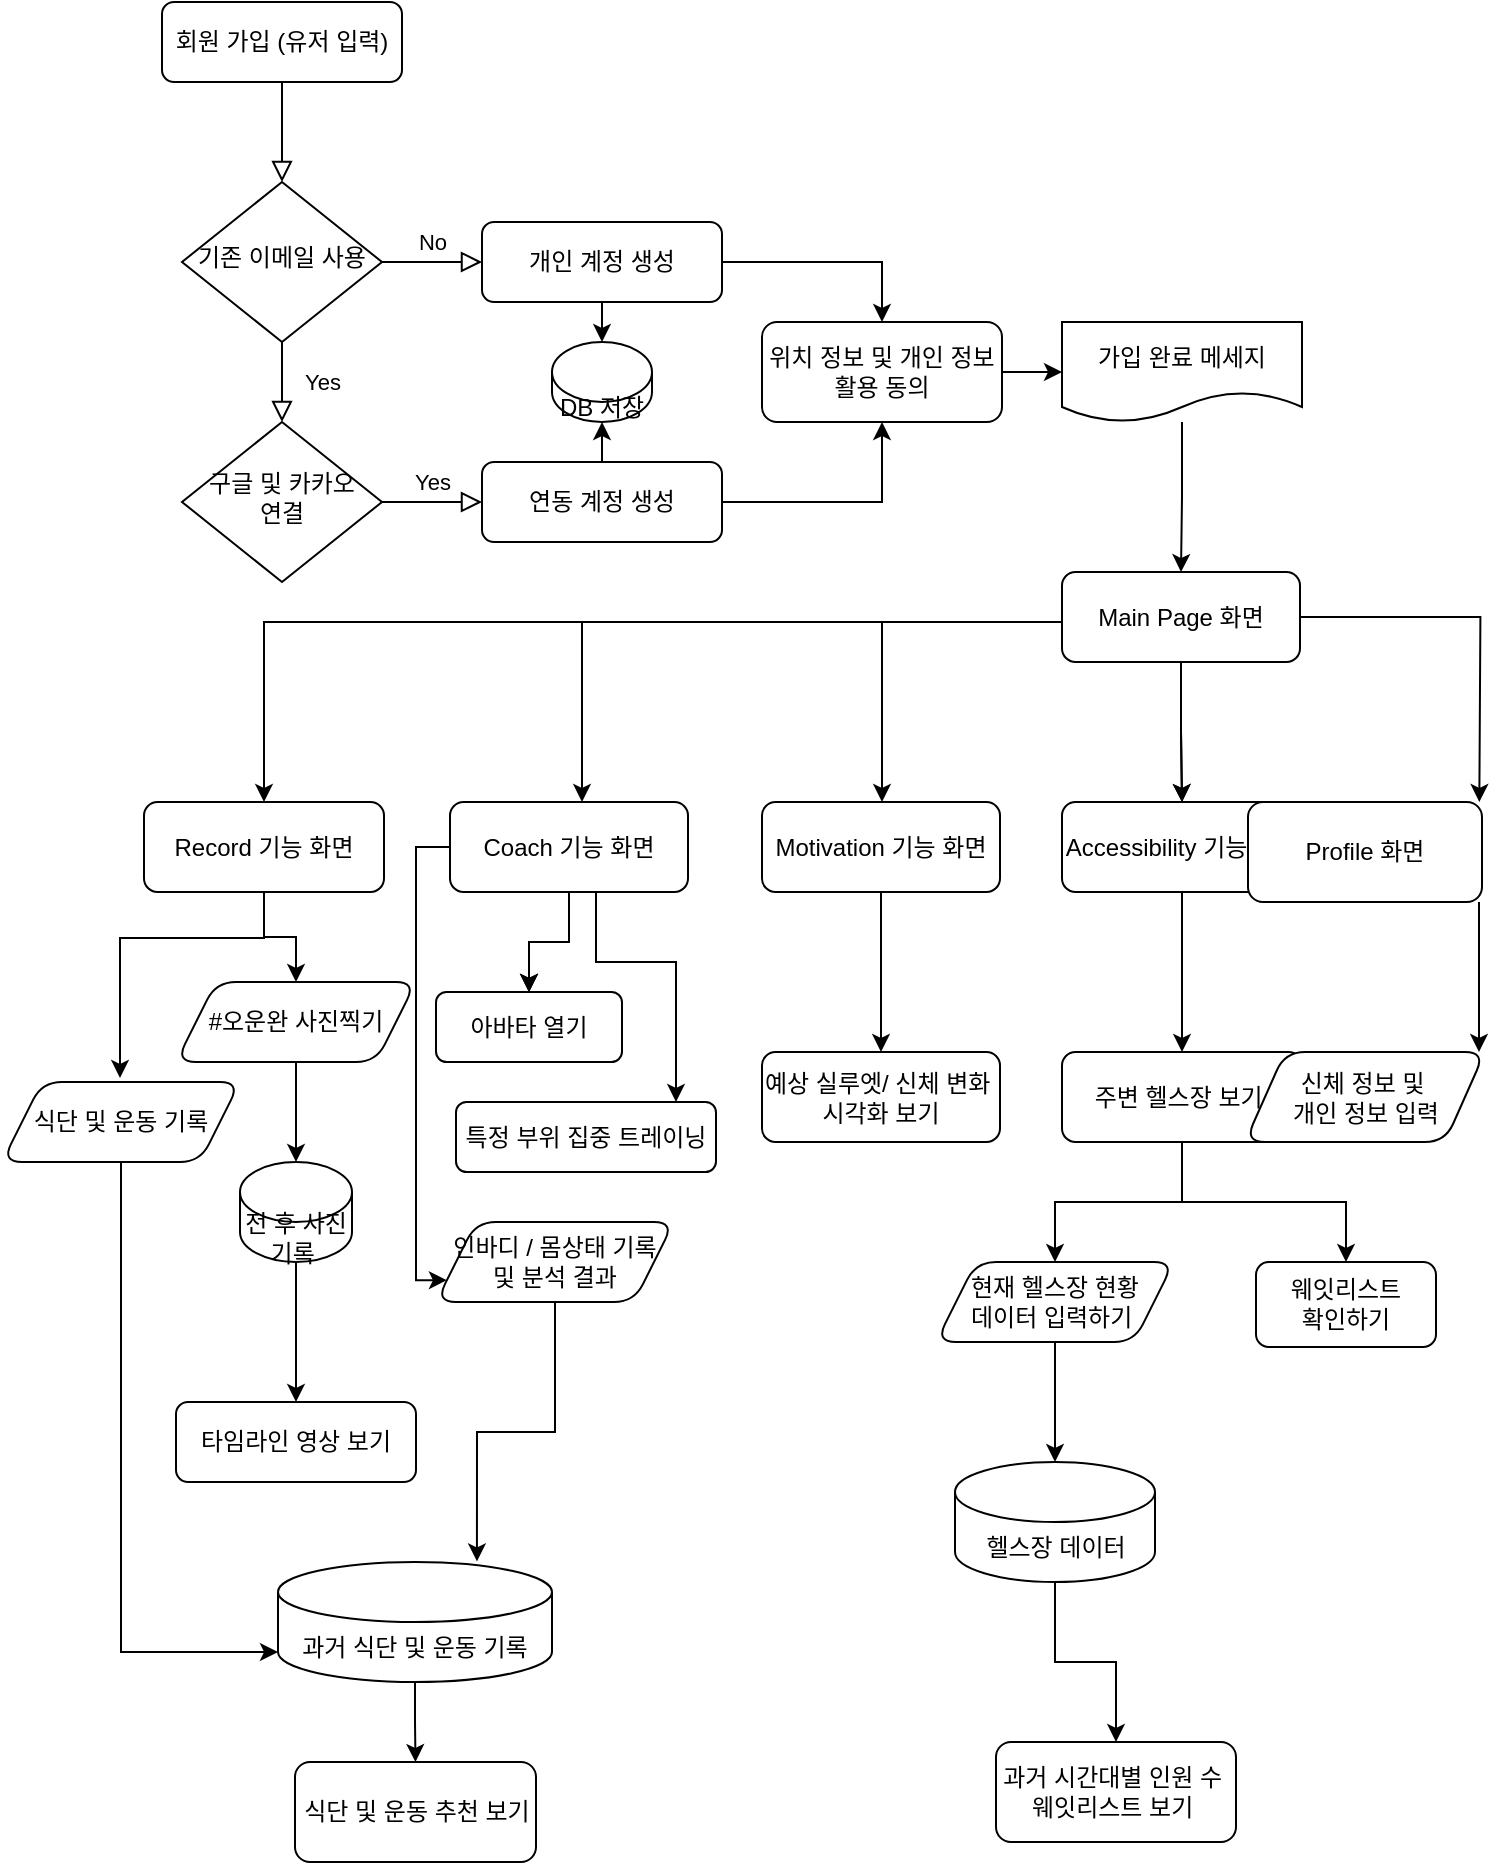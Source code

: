 <mxfile version="20.4.0" type="device"><diagram id="C5RBs43oDa-KdzZeNtuy" name="Page-1"><mxGraphModel dx="2283" dy="1680" grid="1" gridSize="10" guides="1" tooltips="1" connect="1" arrows="1" fold="1" page="1" pageScale="1" pageWidth="827" pageHeight="1169" math="0" shadow="0"><root><mxCell id="WIyWlLk6GJQsqaUBKTNV-0"/><mxCell id="WIyWlLk6GJQsqaUBKTNV-1" parent="WIyWlLk6GJQsqaUBKTNV-0"/><mxCell id="WIyWlLk6GJQsqaUBKTNV-2" value="" style="rounded=0;html=1;jettySize=auto;orthogonalLoop=1;fontSize=11;endArrow=block;endFill=0;endSize=8;strokeWidth=1;shadow=0;labelBackgroundColor=none;edgeStyle=orthogonalEdgeStyle;" parent="WIyWlLk6GJQsqaUBKTNV-1" source="WIyWlLk6GJQsqaUBKTNV-3" target="WIyWlLk6GJQsqaUBKTNV-6" edge="1"><mxGeometry relative="1" as="geometry"/></mxCell><mxCell id="WIyWlLk6GJQsqaUBKTNV-3" value="회원 가입 (유저 입력)" style="rounded=1;whiteSpace=wrap;html=1;fontSize=12;glass=0;strokeWidth=1;shadow=0;" parent="WIyWlLk6GJQsqaUBKTNV-1" vertex="1"><mxGeometry x="100" y="80" width="120" height="40" as="geometry"/></mxCell><mxCell id="WIyWlLk6GJQsqaUBKTNV-4" value="Yes" style="rounded=0;html=1;jettySize=auto;orthogonalLoop=1;fontSize=11;endArrow=block;endFill=0;endSize=8;strokeWidth=1;shadow=0;labelBackgroundColor=none;edgeStyle=orthogonalEdgeStyle;" parent="WIyWlLk6GJQsqaUBKTNV-1" source="WIyWlLk6GJQsqaUBKTNV-6" target="WIyWlLk6GJQsqaUBKTNV-10" edge="1"><mxGeometry y="20" relative="1" as="geometry"><mxPoint as="offset"/></mxGeometry></mxCell><mxCell id="WIyWlLk6GJQsqaUBKTNV-5" value="No" style="edgeStyle=orthogonalEdgeStyle;rounded=0;html=1;jettySize=auto;orthogonalLoop=1;fontSize=11;endArrow=block;endFill=0;endSize=8;strokeWidth=1;shadow=0;labelBackgroundColor=none;" parent="WIyWlLk6GJQsqaUBKTNV-1" source="WIyWlLk6GJQsqaUBKTNV-6" target="WIyWlLk6GJQsqaUBKTNV-7" edge="1"><mxGeometry y="10" relative="1" as="geometry"><mxPoint as="offset"/></mxGeometry></mxCell><mxCell id="WIyWlLk6GJQsqaUBKTNV-6" value="기존 이메일 사용" style="rhombus;whiteSpace=wrap;html=1;shadow=0;fontFamily=Helvetica;fontSize=12;align=center;strokeWidth=1;spacing=6;spacingTop=-4;" parent="WIyWlLk6GJQsqaUBKTNV-1" vertex="1"><mxGeometry x="110" y="170" width="100" height="80" as="geometry"/></mxCell><mxCell id="2ipsF8njCh2VJIFsR3BZ-0" value="" style="edgeStyle=orthogonalEdgeStyle;rounded=0;orthogonalLoop=1;jettySize=auto;html=1;" edge="1" parent="WIyWlLk6GJQsqaUBKTNV-1" source="WIyWlLk6GJQsqaUBKTNV-7"><mxGeometry relative="1" as="geometry"><mxPoint x="320" y="250" as="targetPoint"/></mxGeometry></mxCell><mxCell id="2ipsF8njCh2VJIFsR3BZ-15" value="" style="edgeStyle=orthogonalEdgeStyle;rounded=0;orthogonalLoop=1;jettySize=auto;html=1;" edge="1" parent="WIyWlLk6GJQsqaUBKTNV-1" source="WIyWlLk6GJQsqaUBKTNV-7" target="2ipsF8njCh2VJIFsR3BZ-14"><mxGeometry relative="1" as="geometry"/></mxCell><mxCell id="WIyWlLk6GJQsqaUBKTNV-7" value="개인 계정 생성" style="rounded=1;whiteSpace=wrap;html=1;fontSize=12;glass=0;strokeWidth=1;shadow=0;" parent="WIyWlLk6GJQsqaUBKTNV-1" vertex="1"><mxGeometry x="260" y="190" width="120" height="40" as="geometry"/></mxCell><mxCell id="WIyWlLk6GJQsqaUBKTNV-9" value="Yes" style="edgeStyle=orthogonalEdgeStyle;rounded=0;html=1;jettySize=auto;orthogonalLoop=1;fontSize=11;endArrow=block;endFill=0;endSize=8;strokeWidth=1;shadow=0;labelBackgroundColor=none;" parent="WIyWlLk6GJQsqaUBKTNV-1" source="WIyWlLk6GJQsqaUBKTNV-10" target="WIyWlLk6GJQsqaUBKTNV-12" edge="1"><mxGeometry y="10" relative="1" as="geometry"><mxPoint as="offset"/></mxGeometry></mxCell><mxCell id="WIyWlLk6GJQsqaUBKTNV-10" value="구글 및 카카오&lt;br&gt;연결" style="rhombus;whiteSpace=wrap;html=1;shadow=0;fontFamily=Helvetica;fontSize=12;align=center;strokeWidth=1;spacing=6;spacingTop=-4;" parent="WIyWlLk6GJQsqaUBKTNV-1" vertex="1"><mxGeometry x="110" y="290" width="100" height="80" as="geometry"/></mxCell><mxCell id="2ipsF8njCh2VJIFsR3BZ-1" value="" style="edgeStyle=orthogonalEdgeStyle;rounded=0;orthogonalLoop=1;jettySize=auto;html=1;" edge="1" parent="WIyWlLk6GJQsqaUBKTNV-1" source="WIyWlLk6GJQsqaUBKTNV-12" target="2ipsF8njCh2VJIFsR3BZ-2"><mxGeometry relative="1" as="geometry"><mxPoint x="320" y="280" as="targetPoint"/><Array as="points"><mxPoint x="320" y="270"/><mxPoint x="320" y="270"/></Array></mxGeometry></mxCell><mxCell id="2ipsF8njCh2VJIFsR3BZ-16" style="edgeStyle=orthogonalEdgeStyle;rounded=0;orthogonalLoop=1;jettySize=auto;html=1;entryX=0.5;entryY=1;entryDx=0;entryDy=0;" edge="1" parent="WIyWlLk6GJQsqaUBKTNV-1" source="WIyWlLk6GJQsqaUBKTNV-12" target="2ipsF8njCh2VJIFsR3BZ-14"><mxGeometry relative="1" as="geometry"/></mxCell><mxCell id="WIyWlLk6GJQsqaUBKTNV-12" value="연동 계정 생성" style="rounded=1;whiteSpace=wrap;html=1;fontSize=12;glass=0;strokeWidth=1;shadow=0;" parent="WIyWlLk6GJQsqaUBKTNV-1" vertex="1"><mxGeometry x="260" y="310" width="120" height="40" as="geometry"/></mxCell><mxCell id="2ipsF8njCh2VJIFsR3BZ-2" value="DB 저장" style="shape=cylinder3;whiteSpace=wrap;html=1;boundedLbl=1;backgroundOutline=1;size=15;" vertex="1" parent="WIyWlLk6GJQsqaUBKTNV-1"><mxGeometry x="295" y="250" width="50" height="40" as="geometry"/></mxCell><mxCell id="2ipsF8njCh2VJIFsR3BZ-18" value="" style="edgeStyle=orthogonalEdgeStyle;rounded=0;orthogonalLoop=1;jettySize=auto;html=1;" edge="1" parent="WIyWlLk6GJQsqaUBKTNV-1" source="2ipsF8njCh2VJIFsR3BZ-14" target="2ipsF8njCh2VJIFsR3BZ-17"><mxGeometry relative="1" as="geometry"/></mxCell><mxCell id="2ipsF8njCh2VJIFsR3BZ-14" value="위치 정보 및 개인 정보 활용 동의" style="rounded=1;whiteSpace=wrap;html=1;" vertex="1" parent="WIyWlLk6GJQsqaUBKTNV-1"><mxGeometry x="400" y="240" width="120" height="50" as="geometry"/></mxCell><mxCell id="2ipsF8njCh2VJIFsR3BZ-20" value="" style="edgeStyle=orthogonalEdgeStyle;rounded=0;orthogonalLoop=1;jettySize=auto;html=1;" edge="1" parent="WIyWlLk6GJQsqaUBKTNV-1" source="2ipsF8njCh2VJIFsR3BZ-17" target="2ipsF8njCh2VJIFsR3BZ-19"><mxGeometry relative="1" as="geometry"/></mxCell><mxCell id="2ipsF8njCh2VJIFsR3BZ-17" value="가입 완료 메세지" style="shape=document;whiteSpace=wrap;html=1;boundedLbl=1;" vertex="1" parent="WIyWlLk6GJQsqaUBKTNV-1"><mxGeometry x="550" y="240" width="120" height="50" as="geometry"/></mxCell><mxCell id="2ipsF8njCh2VJIFsR3BZ-22" value="" style="edgeStyle=orthogonalEdgeStyle;rounded=0;orthogonalLoop=1;jettySize=auto;html=1;" edge="1" parent="WIyWlLk6GJQsqaUBKTNV-1" source="2ipsF8njCh2VJIFsR3BZ-19" target="2ipsF8njCh2VJIFsR3BZ-21"><mxGeometry relative="1" as="geometry"/></mxCell><mxCell id="2ipsF8njCh2VJIFsR3BZ-24" value="" style="edgeStyle=orthogonalEdgeStyle;rounded=0;orthogonalLoop=1;jettySize=auto;html=1;" edge="1" parent="WIyWlLk6GJQsqaUBKTNV-1" source="2ipsF8njCh2VJIFsR3BZ-19" target="2ipsF8njCh2VJIFsR3BZ-23"><mxGeometry relative="1" as="geometry"><Array as="points"><mxPoint x="151" y="390"/></Array></mxGeometry></mxCell><mxCell id="2ipsF8njCh2VJIFsR3BZ-26" value="" style="edgeStyle=orthogonalEdgeStyle;rounded=0;orthogonalLoop=1;jettySize=auto;html=1;" edge="1" parent="WIyWlLk6GJQsqaUBKTNV-1" source="2ipsF8njCh2VJIFsR3BZ-19"><mxGeometry relative="1" as="geometry"><mxPoint x="758.667" y="480" as="targetPoint"/></mxGeometry></mxCell><mxCell id="2ipsF8njCh2VJIFsR3BZ-29" value="" style="edgeStyle=orthogonalEdgeStyle;rounded=0;orthogonalLoop=1;jettySize=auto;html=1;" edge="1" parent="WIyWlLk6GJQsqaUBKTNV-1" source="2ipsF8njCh2VJIFsR3BZ-19" target="2ipsF8njCh2VJIFsR3BZ-21"><mxGeometry relative="1" as="geometry"/></mxCell><mxCell id="2ipsF8njCh2VJIFsR3BZ-31" value="" style="edgeStyle=orthogonalEdgeStyle;rounded=0;orthogonalLoop=1;jettySize=auto;html=1;" edge="1" parent="WIyWlLk6GJQsqaUBKTNV-1" source="2ipsF8njCh2VJIFsR3BZ-19" target="2ipsF8njCh2VJIFsR3BZ-30"><mxGeometry relative="1" as="geometry"><Array as="points"><mxPoint x="310" y="390"/></Array></mxGeometry></mxCell><mxCell id="2ipsF8njCh2VJIFsR3BZ-35" value="" style="edgeStyle=orthogonalEdgeStyle;rounded=0;orthogonalLoop=1;jettySize=auto;html=1;" edge="1" parent="WIyWlLk6GJQsqaUBKTNV-1" source="2ipsF8njCh2VJIFsR3BZ-19" target="2ipsF8njCh2VJIFsR3BZ-34"><mxGeometry relative="1" as="geometry"><Array as="points"><mxPoint x="460" y="390"/></Array></mxGeometry></mxCell><mxCell id="2ipsF8njCh2VJIFsR3BZ-19" value="Main Page 화면" style="rounded=1;whiteSpace=wrap;html=1;" vertex="1" parent="WIyWlLk6GJQsqaUBKTNV-1"><mxGeometry x="550" y="365" width="119" height="45" as="geometry"/></mxCell><mxCell id="2ipsF8njCh2VJIFsR3BZ-70" value="" style="edgeStyle=orthogonalEdgeStyle;rounded=0;orthogonalLoop=1;jettySize=auto;html=1;" edge="1" parent="WIyWlLk6GJQsqaUBKTNV-1" source="2ipsF8njCh2VJIFsR3BZ-21" target="2ipsF8njCh2VJIFsR3BZ-69"><mxGeometry relative="1" as="geometry"/></mxCell><mxCell id="2ipsF8njCh2VJIFsR3BZ-21" value="Accessibility 기능 화면" style="rounded=1;whiteSpace=wrap;html=1;" vertex="1" parent="WIyWlLk6GJQsqaUBKTNV-1"><mxGeometry x="550" y="480" width="120" height="45" as="geometry"/></mxCell><mxCell id="2ipsF8njCh2VJIFsR3BZ-48" value="" style="edgeStyle=orthogonalEdgeStyle;rounded=0;orthogonalLoop=1;jettySize=auto;html=1;" edge="1" parent="WIyWlLk6GJQsqaUBKTNV-1" source="2ipsF8njCh2VJIFsR3BZ-23" target="2ipsF8njCh2VJIFsR3BZ-47"><mxGeometry relative="1" as="geometry"/></mxCell><mxCell id="2ipsF8njCh2VJIFsR3BZ-91" value="" style="edgeStyle=orthogonalEdgeStyle;rounded=0;orthogonalLoop=1;jettySize=auto;html=1;" edge="1" parent="WIyWlLk6GJQsqaUBKTNV-1"><mxGeometry relative="1" as="geometry"><mxPoint x="151.0" y="523" as="sourcePoint"/><mxPoint x="79" y="618" as="targetPoint"/><Array as="points"><mxPoint x="151" y="548"/><mxPoint x="79" y="548"/></Array></mxGeometry></mxCell><mxCell id="2ipsF8njCh2VJIFsR3BZ-23" value="Record 기능 화면" style="rounded=1;whiteSpace=wrap;html=1;" vertex="1" parent="WIyWlLk6GJQsqaUBKTNV-1"><mxGeometry x="91" y="480" width="120" height="45" as="geometry"/></mxCell><mxCell id="2ipsF8njCh2VJIFsR3BZ-84" value="" style="edgeStyle=orthogonalEdgeStyle;rounded=0;orthogonalLoop=1;jettySize=auto;html=1;" edge="1" parent="WIyWlLk6GJQsqaUBKTNV-1"><mxGeometry relative="1" as="geometry"><mxPoint x="758.5" y="530" as="sourcePoint"/><mxPoint x="758.5" y="605" as="targetPoint"/></mxGeometry></mxCell><mxCell id="2ipsF8njCh2VJIFsR3BZ-25" value="Profile 화면" style="rounded=1;whiteSpace=wrap;html=1;" vertex="1" parent="WIyWlLk6GJQsqaUBKTNV-1"><mxGeometry x="643" y="480" width="117" height="50" as="geometry"/></mxCell><mxCell id="2ipsF8njCh2VJIFsR3BZ-57" value="" style="edgeStyle=orthogonalEdgeStyle;rounded=0;orthogonalLoop=1;jettySize=auto;html=1;" edge="1" parent="WIyWlLk6GJQsqaUBKTNV-1" source="2ipsF8njCh2VJIFsR3BZ-30" target="2ipsF8njCh2VJIFsR3BZ-56"><mxGeometry relative="1" as="geometry"/></mxCell><mxCell id="2ipsF8njCh2VJIFsR3BZ-58" value="" style="edgeStyle=orthogonalEdgeStyle;rounded=0;orthogonalLoop=1;jettySize=auto;html=1;" edge="1" parent="WIyWlLk6GJQsqaUBKTNV-1" source="2ipsF8njCh2VJIFsR3BZ-30" target="2ipsF8njCh2VJIFsR3BZ-56"><mxGeometry relative="1" as="geometry"/></mxCell><mxCell id="2ipsF8njCh2VJIFsR3BZ-59" value="" style="edgeStyle=orthogonalEdgeStyle;rounded=0;orthogonalLoop=1;jettySize=auto;html=1;" edge="1" parent="WIyWlLk6GJQsqaUBKTNV-1" source="2ipsF8njCh2VJIFsR3BZ-30" target="2ipsF8njCh2VJIFsR3BZ-56"><mxGeometry relative="1" as="geometry"/></mxCell><mxCell id="2ipsF8njCh2VJIFsR3BZ-61" value="" style="edgeStyle=orthogonalEdgeStyle;rounded=0;orthogonalLoop=1;jettySize=auto;html=1;" edge="1" parent="WIyWlLk6GJQsqaUBKTNV-1" source="2ipsF8njCh2VJIFsR3BZ-30" target="2ipsF8njCh2VJIFsR3BZ-60"><mxGeometry relative="1" as="geometry"><Array as="points"><mxPoint x="317" y="560"/><mxPoint x="357" y="560"/></Array></mxGeometry></mxCell><mxCell id="2ipsF8njCh2VJIFsR3BZ-64" value="" style="edgeStyle=orthogonalEdgeStyle;rounded=0;orthogonalLoop=1;jettySize=auto;html=1;entryX=0;entryY=0.75;entryDx=0;entryDy=0;" edge="1" parent="WIyWlLk6GJQsqaUBKTNV-1" source="2ipsF8njCh2VJIFsR3BZ-30" target="2ipsF8njCh2VJIFsR3BZ-62"><mxGeometry relative="1" as="geometry"><mxPoint x="237" y="720" as="targetPoint"/><Array as="points"><mxPoint x="227" y="503"/><mxPoint x="227" y="719"/></Array></mxGeometry></mxCell><mxCell id="2ipsF8njCh2VJIFsR3BZ-30" value="Coach 기능 화면" style="rounded=1;whiteSpace=wrap;html=1;" vertex="1" parent="WIyWlLk6GJQsqaUBKTNV-1"><mxGeometry x="244" y="480" width="119" height="45" as="geometry"/></mxCell><mxCell id="2ipsF8njCh2VJIFsR3BZ-68" value="" style="edgeStyle=orthogonalEdgeStyle;rounded=0;orthogonalLoop=1;jettySize=auto;html=1;" edge="1" parent="WIyWlLk6GJQsqaUBKTNV-1" source="2ipsF8njCh2VJIFsR3BZ-34" target="2ipsF8njCh2VJIFsR3BZ-67"><mxGeometry relative="1" as="geometry"/></mxCell><mxCell id="2ipsF8njCh2VJIFsR3BZ-34" value="Motivation 기능 화면" style="rounded=1;whiteSpace=wrap;html=1;" vertex="1" parent="WIyWlLk6GJQsqaUBKTNV-1"><mxGeometry x="400" y="480" width="119" height="45" as="geometry"/></mxCell><mxCell id="2ipsF8njCh2VJIFsR3BZ-43" style="edgeStyle=orthogonalEdgeStyle;rounded=0;orthogonalLoop=1;jettySize=auto;html=1;exitX=0.5;exitY=1;exitDx=0;exitDy=0;" edge="1" parent="WIyWlLk6GJQsqaUBKTNV-1"><mxGeometry relative="1" as="geometry"><mxPoint x="758.5" y="530" as="sourcePoint"/><mxPoint x="758.5" y="530" as="targetPoint"/></mxGeometry></mxCell><mxCell id="2ipsF8njCh2VJIFsR3BZ-89" value="" style="edgeStyle=orthogonalEdgeStyle;rounded=0;orthogonalLoop=1;jettySize=auto;html=1;" edge="1" parent="WIyWlLk6GJQsqaUBKTNV-1" source="2ipsF8njCh2VJIFsR3BZ-47" target="2ipsF8njCh2VJIFsR3BZ-85"><mxGeometry relative="1" as="geometry"/></mxCell><mxCell id="2ipsF8njCh2VJIFsR3BZ-47" value="#오운완 사진찍기" style="shape=parallelogram;perimeter=parallelogramPerimeter;whiteSpace=wrap;html=1;fixedSize=1;rounded=1;" vertex="1" parent="WIyWlLk6GJQsqaUBKTNV-1"><mxGeometry x="107" y="570" width="120" height="40" as="geometry"/></mxCell><mxCell id="2ipsF8njCh2VJIFsR3BZ-56" value="아바타 열기" style="rounded=1;whiteSpace=wrap;html=1;" vertex="1" parent="WIyWlLk6GJQsqaUBKTNV-1"><mxGeometry x="237" y="575" width="93" height="35" as="geometry"/></mxCell><mxCell id="2ipsF8njCh2VJIFsR3BZ-60" value="특정 부위 집중 트레이닝" style="rounded=1;whiteSpace=wrap;html=1;" vertex="1" parent="WIyWlLk6GJQsqaUBKTNV-1"><mxGeometry x="247" y="630" width="130" height="35" as="geometry"/></mxCell><mxCell id="2ipsF8njCh2VJIFsR3BZ-100" style="edgeStyle=orthogonalEdgeStyle;rounded=0;orthogonalLoop=1;jettySize=auto;html=1;entryX=0.726;entryY=-0.005;entryDx=0;entryDy=0;entryPerimeter=0;" edge="1" parent="WIyWlLk6GJQsqaUBKTNV-1" source="2ipsF8njCh2VJIFsR3BZ-62" target="2ipsF8njCh2VJIFsR3BZ-96"><mxGeometry relative="1" as="geometry"/></mxCell><mxCell id="2ipsF8njCh2VJIFsR3BZ-62" value="인바디 / 몸상태 기록&lt;br&gt;&amp;nbsp;및 분석 결과&amp;nbsp;" style="shape=parallelogram;perimeter=parallelogramPerimeter;whiteSpace=wrap;html=1;fixedSize=1;rounded=1;" vertex="1" parent="WIyWlLk6GJQsqaUBKTNV-1"><mxGeometry x="237" y="690" width="119" height="40" as="geometry"/></mxCell><mxCell id="2ipsF8njCh2VJIFsR3BZ-67" value="예상 실루엣/ 신체 변화&amp;nbsp;&lt;br&gt;시각화 보기" style="rounded=1;whiteSpace=wrap;html=1;" vertex="1" parent="WIyWlLk6GJQsqaUBKTNV-1"><mxGeometry x="400" y="605" width="119" height="45" as="geometry"/></mxCell><mxCell id="2ipsF8njCh2VJIFsR3BZ-75" value="" style="edgeStyle=orthogonalEdgeStyle;rounded=0;orthogonalLoop=1;jettySize=auto;html=1;" edge="1" parent="WIyWlLk6GJQsqaUBKTNV-1" source="2ipsF8njCh2VJIFsR3BZ-69" target="2ipsF8njCh2VJIFsR3BZ-73"><mxGeometry relative="1" as="geometry"/></mxCell><mxCell id="2ipsF8njCh2VJIFsR3BZ-79" value="" style="edgeStyle=orthogonalEdgeStyle;rounded=0;orthogonalLoop=1;jettySize=auto;html=1;" edge="1" parent="WIyWlLk6GJQsqaUBKTNV-1" source="2ipsF8njCh2VJIFsR3BZ-69" target="2ipsF8njCh2VJIFsR3BZ-77"><mxGeometry relative="1" as="geometry"/></mxCell><mxCell id="2ipsF8njCh2VJIFsR3BZ-69" value="주변 헬스장 보기&amp;nbsp;" style="rounded=1;whiteSpace=wrap;html=1;" vertex="1" parent="WIyWlLk6GJQsqaUBKTNV-1"><mxGeometry x="550" y="605" width="120" height="45" as="geometry"/></mxCell><mxCell id="2ipsF8njCh2VJIFsR3BZ-73" value="웨잇리스트 &lt;br&gt;확인하기" style="rounded=1;whiteSpace=wrap;html=1;" vertex="1" parent="WIyWlLk6GJQsqaUBKTNV-1"><mxGeometry x="647" y="710" width="90" height="42.5" as="geometry"/></mxCell><mxCell id="2ipsF8njCh2VJIFsR3BZ-104" value="" style="edgeStyle=orthogonalEdgeStyle;rounded=0;orthogonalLoop=1;jettySize=auto;html=1;" edge="1" parent="WIyWlLk6GJQsqaUBKTNV-1" source="2ipsF8njCh2VJIFsR3BZ-77" target="2ipsF8njCh2VJIFsR3BZ-103"><mxGeometry relative="1" as="geometry"/></mxCell><mxCell id="2ipsF8njCh2VJIFsR3BZ-77" value="현재 헬스장 현황&lt;br&gt;데이터 입력하기&amp;nbsp;" style="shape=parallelogram;perimeter=parallelogramPerimeter;whiteSpace=wrap;html=1;fixedSize=1;rounded=1;" vertex="1" parent="WIyWlLk6GJQsqaUBKTNV-1"><mxGeometry x="487" y="710" width="119" height="40" as="geometry"/></mxCell><mxCell id="2ipsF8njCh2VJIFsR3BZ-83" value="신체 정보 및&amp;nbsp;&lt;br&gt;개인 정보 입력" style="shape=parallelogram;perimeter=parallelogramPerimeter;whiteSpace=wrap;html=1;fixedSize=1;rounded=1;" vertex="1" parent="WIyWlLk6GJQsqaUBKTNV-1"><mxGeometry x="641.5" y="605" width="120" height="45" as="geometry"/></mxCell><mxCell id="2ipsF8njCh2VJIFsR3BZ-95" value="" style="edgeStyle=orthogonalEdgeStyle;rounded=0;orthogonalLoop=1;jettySize=auto;html=1;" edge="1" parent="WIyWlLk6GJQsqaUBKTNV-1" source="2ipsF8njCh2VJIFsR3BZ-85" target="2ipsF8njCh2VJIFsR3BZ-94"><mxGeometry relative="1" as="geometry"/></mxCell><mxCell id="2ipsF8njCh2VJIFsR3BZ-85" value="전 후 사진 기록&amp;nbsp;&lt;br&gt;" style="shape=cylinder3;whiteSpace=wrap;html=1;boundedLbl=1;backgroundOutline=1;size=15;" vertex="1" parent="WIyWlLk6GJQsqaUBKTNV-1"><mxGeometry x="139" y="660" width="56" height="50" as="geometry"/></mxCell><mxCell id="2ipsF8njCh2VJIFsR3BZ-99" style="edgeStyle=orthogonalEdgeStyle;rounded=0;orthogonalLoop=1;jettySize=auto;html=1;exitX=0.5;exitY=1;exitDx=0;exitDy=0;entryX=0;entryY=1;entryDx=0;entryDy=-15;entryPerimeter=0;" edge="1" parent="WIyWlLk6GJQsqaUBKTNV-1" source="2ipsF8njCh2VJIFsR3BZ-90" target="2ipsF8njCh2VJIFsR3BZ-96"><mxGeometry relative="1" as="geometry"/></mxCell><mxCell id="2ipsF8njCh2VJIFsR3BZ-90" value="식단 및 운동 기록" style="shape=parallelogram;perimeter=parallelogramPerimeter;whiteSpace=wrap;html=1;fixedSize=1;rounded=1;" vertex="1" parent="WIyWlLk6GJQsqaUBKTNV-1"><mxGeometry x="20" y="620" width="119" height="40" as="geometry"/></mxCell><mxCell id="2ipsF8njCh2VJIFsR3BZ-94" value="타임라인 영상 보기" style="rounded=1;whiteSpace=wrap;html=1;" vertex="1" parent="WIyWlLk6GJQsqaUBKTNV-1"><mxGeometry x="107" y="780" width="120" height="40" as="geometry"/></mxCell><mxCell id="2ipsF8njCh2VJIFsR3BZ-102" value="" style="edgeStyle=orthogonalEdgeStyle;rounded=0;orthogonalLoop=1;jettySize=auto;html=1;" edge="1" parent="WIyWlLk6GJQsqaUBKTNV-1" source="2ipsF8njCh2VJIFsR3BZ-96" target="2ipsF8njCh2VJIFsR3BZ-101"><mxGeometry relative="1" as="geometry"/></mxCell><mxCell id="2ipsF8njCh2VJIFsR3BZ-96" value="과거 식단 및 운동 기록" style="shape=cylinder3;whiteSpace=wrap;html=1;boundedLbl=1;backgroundOutline=1;size=15;" vertex="1" parent="WIyWlLk6GJQsqaUBKTNV-1"><mxGeometry x="158" y="860" width="137" height="60" as="geometry"/></mxCell><mxCell id="2ipsF8njCh2VJIFsR3BZ-101" value="식단 및 운동 추천 보기" style="rounded=1;whiteSpace=wrap;html=1;" vertex="1" parent="WIyWlLk6GJQsqaUBKTNV-1"><mxGeometry x="166.5" y="960" width="120.5" height="50" as="geometry"/></mxCell><mxCell id="2ipsF8njCh2VJIFsR3BZ-106" value="" style="edgeStyle=orthogonalEdgeStyle;rounded=0;orthogonalLoop=1;jettySize=auto;html=1;" edge="1" parent="WIyWlLk6GJQsqaUBKTNV-1" source="2ipsF8njCh2VJIFsR3BZ-103" target="2ipsF8njCh2VJIFsR3BZ-105"><mxGeometry relative="1" as="geometry"/></mxCell><mxCell id="2ipsF8njCh2VJIFsR3BZ-103" value="헬스장 데이터" style="shape=cylinder3;whiteSpace=wrap;html=1;boundedLbl=1;backgroundOutline=1;size=15;" vertex="1" parent="WIyWlLk6GJQsqaUBKTNV-1"><mxGeometry x="496.5" y="810" width="100" height="60" as="geometry"/></mxCell><mxCell id="2ipsF8njCh2VJIFsR3BZ-105" value="과거 시간대별 인원 수&amp;nbsp;&lt;br&gt;웨잇리스트 보기&amp;nbsp;" style="rounded=1;whiteSpace=wrap;html=1;" vertex="1" parent="WIyWlLk6GJQsqaUBKTNV-1"><mxGeometry x="517" y="950" width="120" height="50" as="geometry"/></mxCell></root></mxGraphModel></diagram></mxfile>